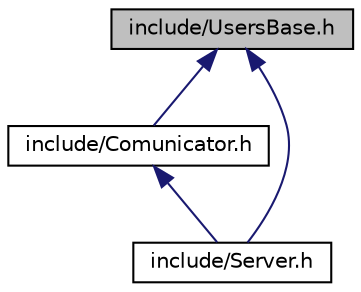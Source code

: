 digraph "include/UsersBase.h"
{
 // LATEX_PDF_SIZE
  edge [fontname="Helvetica",fontsize="10",labelfontname="Helvetica",labelfontsize="10"];
  node [fontname="Helvetica",fontsize="10",shape=record];
  Node1 [label="include/UsersBase.h",height=0.2,width=0.4,color="black", fillcolor="grey75", style="filled", fontcolor="black",tooltip="Заголовочный файл для модуля UsersBase."];
  Node1 -> Node2 [dir="back",color="midnightblue",fontsize="10",style="solid"];
  Node2 [label="include/Comunicator.h",height=0.2,width=0.4,color="black", fillcolor="white", style="filled",URL="$Comunicator_8h.html",tooltip="Заголовочный файл для модуля Comunicator."];
  Node2 -> Node3 [dir="back",color="midnightblue",fontsize="10",style="solid"];
  Node3 [label="include/Server.h",height=0.2,width=0.4,color="black", fillcolor="white", style="filled",URL="$Server_8h.html",tooltip="Заголовочный файл для модуля Server."];
  Node1 -> Node3 [dir="back",color="midnightblue",fontsize="10",style="solid"];
}
